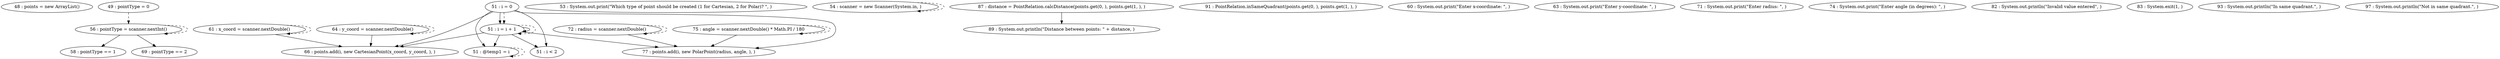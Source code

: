 digraph G {
"48 : points = new ArrayList()"
"49 : pointType = 0"
"49 : pointType = 0" -> "56 : pointType = scanner.nextInt()" [style=dashed]
"51 : i = 0"
"51 : i = 0" -> "66 : points.add(i, new CartesianPoint(x_coord, y_coord, ), )"
"51 : i = 0" -> "77 : points.add(i, new PolarPoint(radius, angle, ), )"
"51 : i = 0" -> "51 : i < 2"
"51 : i = 0" -> "51 : @temp1 = i"
"51 : i = 0" -> "51 : i = i + 1"
"51 : i = 0" -> "51 : i = i + 1" [style=dashed]
"51 : i < 2"
"53 : System.out.print(\"Which type of point should be created (1 for Cartesian, 2 for Polar)? \", )"
"54 : scanner = new Scanner(System.in, )"
"54 : scanner = new Scanner(System.in, )" -> "54 : scanner = new Scanner(System.in, )" [style=dashed]
"56 : pointType = scanner.nextInt()"
"56 : pointType = scanner.nextInt()" -> "58 : pointType == 1"
"56 : pointType = scanner.nextInt()" -> "69 : pointType == 2"
"56 : pointType = scanner.nextInt()" -> "56 : pointType = scanner.nextInt()" [style=dashed]
"58 : pointType == 1"
"87 : distance = PointRelation.calcDistance(points.get(0, ), points.get(1, ), )"
"87 : distance = PointRelation.calcDistance(points.get(0, ), points.get(1, ), )" -> "89 : System.out.println(\"Distance between points: \" + distance, )"
"89 : System.out.println(\"Distance between points: \" + distance, )"
"91 : PointRelation.inSameQuadrant(points.get(0, ), points.get(1, ), )"
"60 : System.out.print(\"Enter x-coordinate: \", )"
"61 : x_coord = scanner.nextDouble()"
"61 : x_coord = scanner.nextDouble()" -> "66 : points.add(i, new CartesianPoint(x_coord, y_coord, ), )"
"61 : x_coord = scanner.nextDouble()" -> "61 : x_coord = scanner.nextDouble()" [style=dashed]
"63 : System.out.print(\"Enter y-coordinate: \", )"
"64 : y_coord = scanner.nextDouble()"
"64 : y_coord = scanner.nextDouble()" -> "66 : points.add(i, new CartesianPoint(x_coord, y_coord, ), )"
"64 : y_coord = scanner.nextDouble()" -> "64 : y_coord = scanner.nextDouble()" [style=dashed]
"66 : points.add(i, new CartesianPoint(x_coord, y_coord, ), )"
"69 : pointType == 2"
"71 : System.out.print(\"Enter radius: \", )"
"72 : radius = scanner.nextDouble()"
"72 : radius = scanner.nextDouble()" -> "77 : points.add(i, new PolarPoint(radius, angle, ), )"
"72 : radius = scanner.nextDouble()" -> "72 : radius = scanner.nextDouble()" [style=dashed]
"74 : System.out.print(\"Enter angle (in degrees): \", )"
"75 : angle = scanner.nextDouble() * Math.PI / 180"
"75 : angle = scanner.nextDouble() * Math.PI / 180" -> "77 : points.add(i, new PolarPoint(radius, angle, ), )"
"75 : angle = scanner.nextDouble() * Math.PI / 180" -> "75 : angle = scanner.nextDouble() * Math.PI / 180" [style=dashed]
"77 : points.add(i, new PolarPoint(radius, angle, ), )"
"82 : System.out.println(\"Invalid value entered\", )"
"83 : System.exit(1, )"
"51 : @temp1 = i"
"51 : @temp1 = i" -> "51 : @temp1 = i" [style=dashed]
"51 : i = i + 1"
"51 : i = i + 1" -> "66 : points.add(i, new CartesianPoint(x_coord, y_coord, ), )"
"51 : i = i + 1" -> "77 : points.add(i, new PolarPoint(radius, angle, ), )"
"51 : i = i + 1" -> "51 : i < 2"
"51 : i = i + 1" -> "51 : @temp1 = i"
"51 : i = i + 1" -> "51 : i = i + 1"
"51 : i = i + 1" -> "51 : i = i + 1" [style=dashed]
"93 : System.out.println(\"In same quadrant.\", )"
"97 : System.out.println(\"Not in same quadrant.\", )"
}